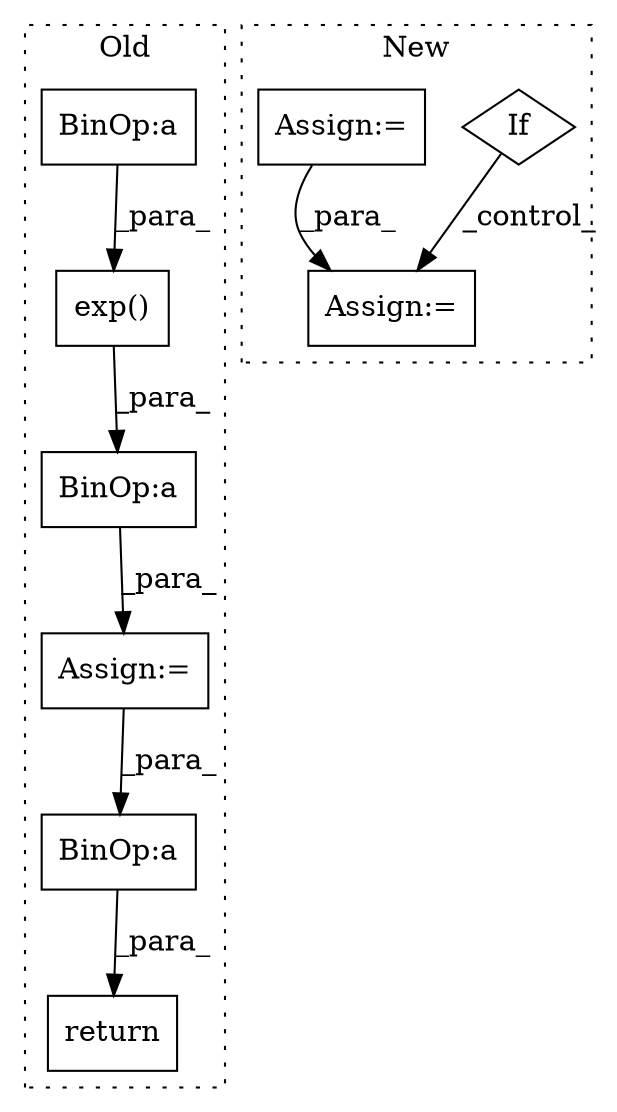 digraph G {
subgraph cluster0 {
1 [label="exp()" a="75" s="2356,2378" l="10,1" shape="box"];
3 [label="Assign:=" a="68" s="2353" l="3" shape="box"];
4 [label="BinOp:a" a="82" s="2379" l="3" shape="box"];
5 [label="BinOp:a" a="82" s="2371" l="3" shape="box"];
6 [label="BinOp:a" a="82" s="2477" l="3" shape="box"];
7 [label="return" a="93" s="2447" l="7" shape="box"];
label = "Old";
style="dotted";
}
subgraph cluster1 {
2 [label="If" a="96" s="2670" l="3" shape="diamond"];
8 [label="Assign:=" a="68" s="2723" l="3" shape="box"];
9 [label="Assign:=" a="68" s="2636" l="3" shape="box"];
label = "New";
style="dotted";
}
1 -> 4 [label="_para_"];
2 -> 8 [label="_control_"];
3 -> 6 [label="_para_"];
4 -> 3 [label="_para_"];
5 -> 1 [label="_para_"];
6 -> 7 [label="_para_"];
9 -> 8 [label="_para_"];
}